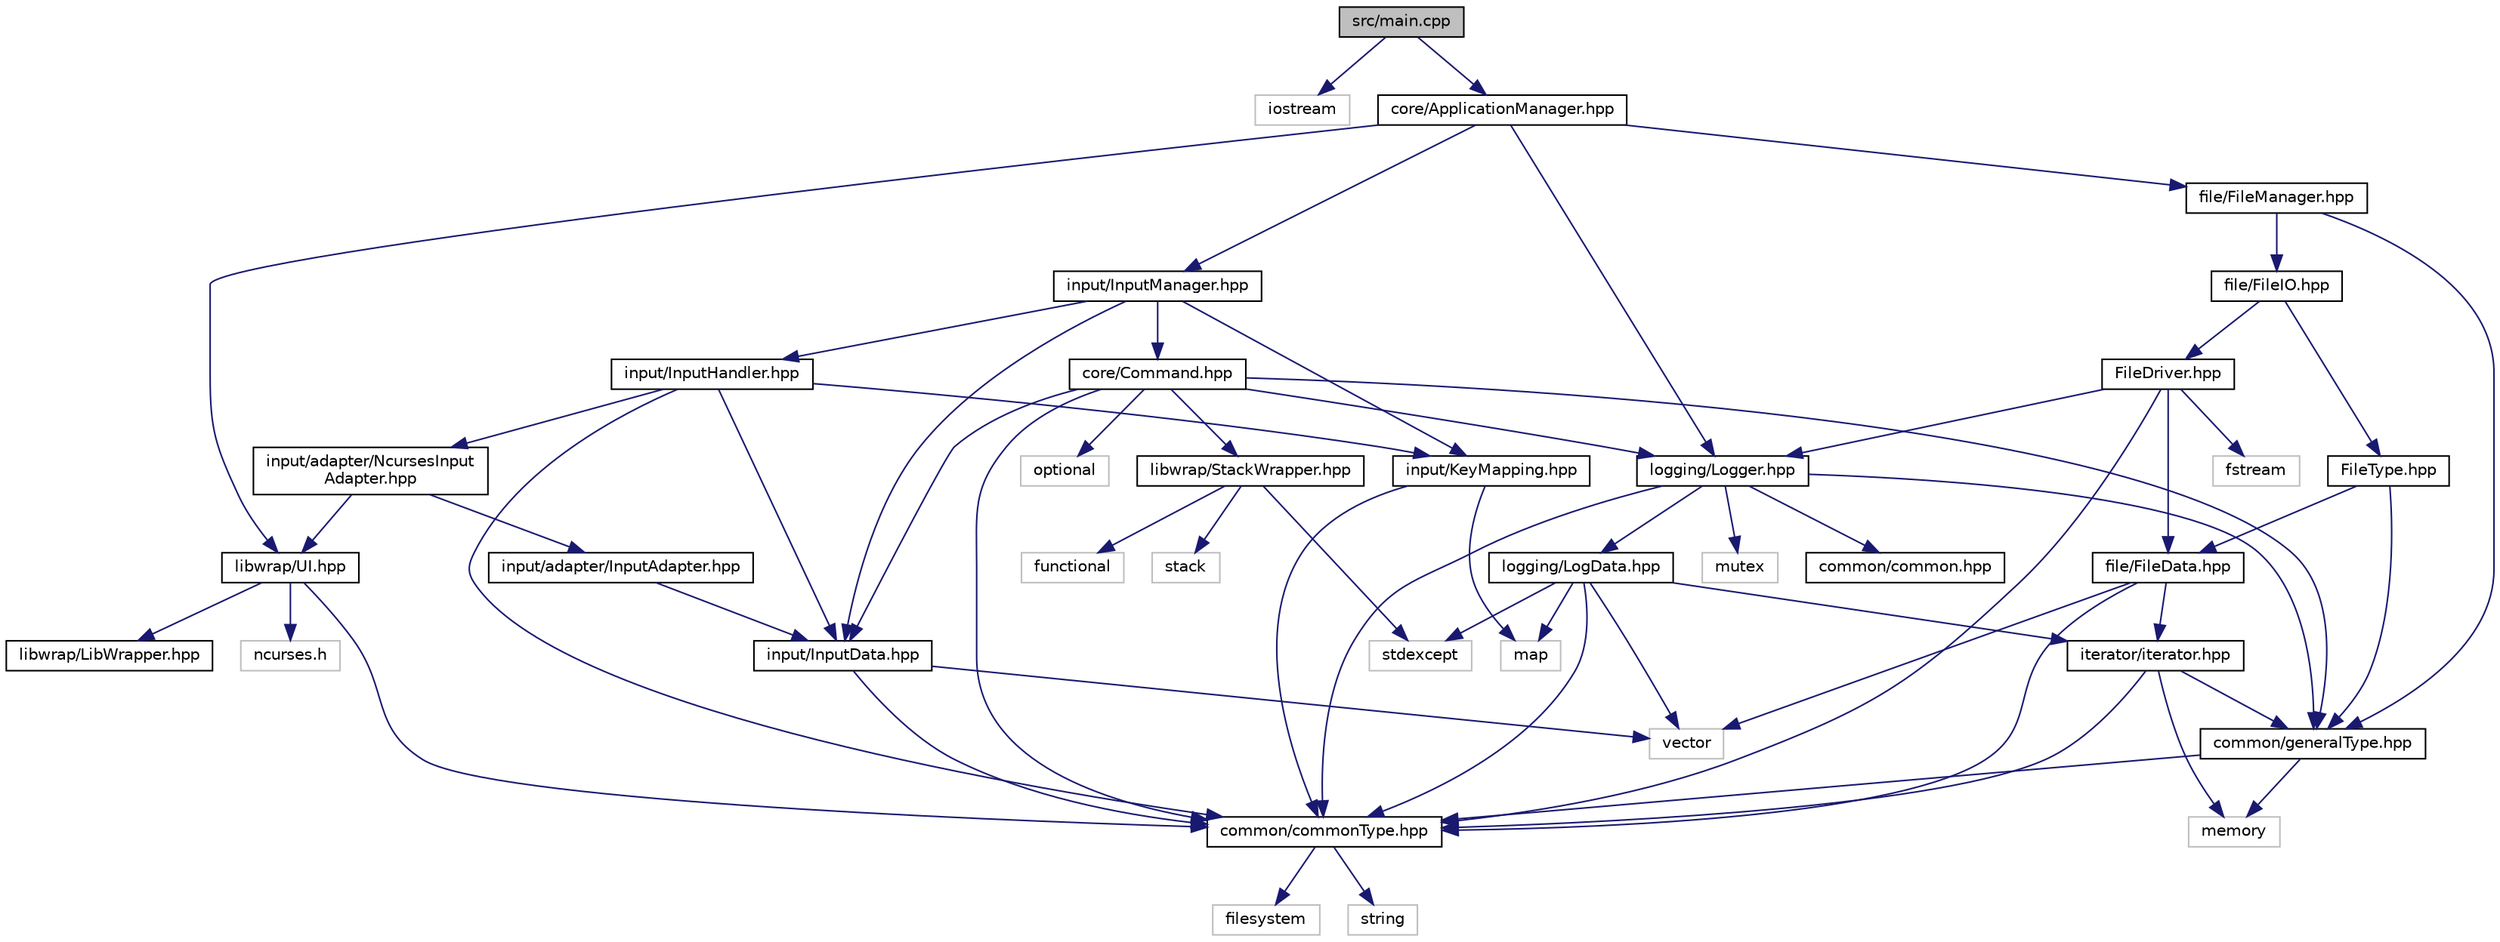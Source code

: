 digraph "src/main.cpp"
{
 // LATEX_PDF_SIZE
  edge [fontname="Helvetica",fontsize="10",labelfontname="Helvetica",labelfontsize="10"];
  node [fontname="Helvetica",fontsize="10",shape=record];
  Node1 [label="src/main.cpp",height=0.2,width=0.4,color="black", fillcolor="grey75", style="filled", fontcolor="black",tooltip=" "];
  Node1 -> Node2 [color="midnightblue",fontsize="10",style="solid"];
  Node2 [label="iostream",height=0.2,width=0.4,color="grey75", fillcolor="white", style="filled",tooltip=" "];
  Node1 -> Node3 [color="midnightblue",fontsize="10",style="solid"];
  Node3 [label="core/ApplicationManager.hpp",height=0.2,width=0.4,color="black", fillcolor="white", style="filled",URL="$ApplicationManager_8hpp.html",tooltip=" "];
  Node3 -> Node4 [color="midnightblue",fontsize="10",style="solid"];
  Node4 [label="libwrap/UI.hpp",height=0.2,width=0.4,color="black", fillcolor="white", style="filled",URL="$UI_8hpp.html",tooltip=" "];
  Node4 -> Node5 [color="midnightblue",fontsize="10",style="solid"];
  Node5 [label="ncurses.h",height=0.2,width=0.4,color="grey75", fillcolor="white", style="filled",tooltip=" "];
  Node4 -> Node6 [color="midnightblue",fontsize="10",style="solid"];
  Node6 [label="common/commonType.hpp",height=0.2,width=0.4,color="black", fillcolor="white", style="filled",URL="$commonType_8hpp.html",tooltip=" "];
  Node6 -> Node7 [color="midnightblue",fontsize="10",style="solid"];
  Node7 [label="filesystem",height=0.2,width=0.4,color="grey75", fillcolor="white", style="filled",tooltip=" "];
  Node6 -> Node8 [color="midnightblue",fontsize="10",style="solid"];
  Node8 [label="string",height=0.2,width=0.4,color="grey75", fillcolor="white", style="filled",tooltip=" "];
  Node4 -> Node9 [color="midnightblue",fontsize="10",style="solid"];
  Node9 [label="libwrap/LibWrapper.hpp",height=0.2,width=0.4,color="black", fillcolor="white", style="filled",URL="$LibWrapper_8hpp.html",tooltip=" "];
  Node3 -> Node10 [color="midnightblue",fontsize="10",style="solid"];
  Node10 [label="logging/Logger.hpp",height=0.2,width=0.4,color="black", fillcolor="white", style="filled",URL="$Logger_8hpp.html",tooltip=" "];
  Node10 -> Node11 [color="midnightblue",fontsize="10",style="solid"];
  Node11 [label="mutex",height=0.2,width=0.4,color="grey75", fillcolor="white", style="filled",tooltip=" "];
  Node10 -> Node12 [color="midnightblue",fontsize="10",style="solid"];
  Node12 [label="common/common.hpp",height=0.2,width=0.4,color="black", fillcolor="white", style="filled",URL="$common_8hpp.html",tooltip=" "];
  Node10 -> Node6 [color="midnightblue",fontsize="10",style="solid"];
  Node10 -> Node13 [color="midnightblue",fontsize="10",style="solid"];
  Node13 [label="logging/LogData.hpp",height=0.2,width=0.4,color="black", fillcolor="white", style="filled",URL="$LogData_8hpp.html",tooltip=" "];
  Node13 -> Node14 [color="midnightblue",fontsize="10",style="solid"];
  Node14 [label="map",height=0.2,width=0.4,color="grey75", fillcolor="white", style="filled",tooltip=" "];
  Node13 -> Node15 [color="midnightblue",fontsize="10",style="solid"];
  Node15 [label="stdexcept",height=0.2,width=0.4,color="grey75", fillcolor="white", style="filled",tooltip=" "];
  Node13 -> Node16 [color="midnightblue",fontsize="10",style="solid"];
  Node16 [label="vector",height=0.2,width=0.4,color="grey75", fillcolor="white", style="filled",tooltip=" "];
  Node13 -> Node6 [color="midnightblue",fontsize="10",style="solid"];
  Node13 -> Node17 [color="midnightblue",fontsize="10",style="solid"];
  Node17 [label="iterator/iterator.hpp",height=0.2,width=0.4,color="black", fillcolor="white", style="filled",URL="$iterator_8hpp.html",tooltip=" "];
  Node17 -> Node18 [color="midnightblue",fontsize="10",style="solid"];
  Node18 [label="memory",height=0.2,width=0.4,color="grey75", fillcolor="white", style="filled",tooltip=" "];
  Node17 -> Node6 [color="midnightblue",fontsize="10",style="solid"];
  Node17 -> Node19 [color="midnightblue",fontsize="10",style="solid"];
  Node19 [label="common/generalType.hpp",height=0.2,width=0.4,color="black", fillcolor="white", style="filled",URL="$generalType_8hpp.html",tooltip=" "];
  Node19 -> Node18 [color="midnightblue",fontsize="10",style="solid"];
  Node19 -> Node6 [color="midnightblue",fontsize="10",style="solid"];
  Node10 -> Node19 [color="midnightblue",fontsize="10",style="solid"];
  Node3 -> Node20 [color="midnightblue",fontsize="10",style="solid"];
  Node20 [label="input/InputManager.hpp",height=0.2,width=0.4,color="black", fillcolor="white", style="filled",URL="$InputManager_8hpp.html",tooltip=" "];
  Node20 -> Node21 [color="midnightblue",fontsize="10",style="solid"];
  Node21 [label="input/InputHandler.hpp",height=0.2,width=0.4,color="black", fillcolor="white", style="filled",URL="$InputHandler_8hpp.html",tooltip=" "];
  Node21 -> Node6 [color="midnightblue",fontsize="10",style="solid"];
  Node21 -> Node22 [color="midnightblue",fontsize="10",style="solid"];
  Node22 [label="input/InputData.hpp",height=0.2,width=0.4,color="black", fillcolor="white", style="filled",URL="$InputData_8hpp.html",tooltip=" "];
  Node22 -> Node16 [color="midnightblue",fontsize="10",style="solid"];
  Node22 -> Node6 [color="midnightblue",fontsize="10",style="solid"];
  Node21 -> Node23 [color="midnightblue",fontsize="10",style="solid"];
  Node23 [label="input/adapter/NcursesInput\lAdapter.hpp",height=0.2,width=0.4,color="black", fillcolor="white", style="filled",URL="$NcursesInputAdapter_8hpp.html",tooltip=" "];
  Node23 -> Node24 [color="midnightblue",fontsize="10",style="solid"];
  Node24 [label="input/adapter/InputAdapter.hpp",height=0.2,width=0.4,color="black", fillcolor="white", style="filled",URL="$InputAdapter_8hpp.html",tooltip=" "];
  Node24 -> Node22 [color="midnightblue",fontsize="10",style="solid"];
  Node23 -> Node4 [color="midnightblue",fontsize="10",style="solid"];
  Node21 -> Node25 [color="midnightblue",fontsize="10",style="solid"];
  Node25 [label="input/KeyMapping.hpp",height=0.2,width=0.4,color="black", fillcolor="white", style="filled",URL="$KeyMapping_8hpp.html",tooltip=" "];
  Node25 -> Node14 [color="midnightblue",fontsize="10",style="solid"];
  Node25 -> Node6 [color="midnightblue",fontsize="10",style="solid"];
  Node20 -> Node22 [color="midnightblue",fontsize="10",style="solid"];
  Node20 -> Node25 [color="midnightblue",fontsize="10",style="solid"];
  Node20 -> Node26 [color="midnightblue",fontsize="10",style="solid"];
  Node26 [label="core/Command.hpp",height=0.2,width=0.4,color="black", fillcolor="white", style="filled",URL="$Command_8hpp.html",tooltip=" "];
  Node26 -> Node27 [color="midnightblue",fontsize="10",style="solid"];
  Node27 [label="libwrap/StackWrapper.hpp",height=0.2,width=0.4,color="black", fillcolor="white", style="filled",URL="$StackWrapper_8hpp.html",tooltip=" "];
  Node27 -> Node28 [color="midnightblue",fontsize="10",style="solid"];
  Node28 [label="stack",height=0.2,width=0.4,color="grey75", fillcolor="white", style="filled",tooltip=" "];
  Node27 -> Node15 [color="midnightblue",fontsize="10",style="solid"];
  Node27 -> Node29 [color="midnightblue",fontsize="10",style="solid"];
  Node29 [label="functional",height=0.2,width=0.4,color="grey75", fillcolor="white", style="filled",tooltip=" "];
  Node26 -> Node6 [color="midnightblue",fontsize="10",style="solid"];
  Node26 -> Node22 [color="midnightblue",fontsize="10",style="solid"];
  Node26 -> Node19 [color="midnightblue",fontsize="10",style="solid"];
  Node26 -> Node10 [color="midnightblue",fontsize="10",style="solid"];
  Node26 -> Node30 [color="midnightblue",fontsize="10",style="solid"];
  Node30 [label="optional",height=0.2,width=0.4,color="grey75", fillcolor="white", style="filled",tooltip=" "];
  Node3 -> Node31 [color="midnightblue",fontsize="10",style="solid"];
  Node31 [label="file/FileManager.hpp",height=0.2,width=0.4,color="black", fillcolor="white", style="filled",URL="$FileManager_8hpp.html",tooltip=" "];
  Node31 -> Node32 [color="midnightblue",fontsize="10",style="solid"];
  Node32 [label="file/FileIO.hpp",height=0.2,width=0.4,color="black", fillcolor="white", style="filled",URL="$FileIO_8hpp.html",tooltip=" "];
  Node32 -> Node33 [color="midnightblue",fontsize="10",style="solid"];
  Node33 [label="FileDriver.hpp",height=0.2,width=0.4,color="black", fillcolor="white", style="filled",URL="$FileDriver_8hpp.html",tooltip=" "];
  Node33 -> Node10 [color="midnightblue",fontsize="10",style="solid"];
  Node33 -> Node6 [color="midnightblue",fontsize="10",style="solid"];
  Node33 -> Node34 [color="midnightblue",fontsize="10",style="solid"];
  Node34 [label="file/FileData.hpp",height=0.2,width=0.4,color="black", fillcolor="white", style="filled",URL="$FileData_8hpp.html",tooltip=" "];
  Node34 -> Node16 [color="midnightblue",fontsize="10",style="solid"];
  Node34 -> Node6 [color="midnightblue",fontsize="10",style="solid"];
  Node34 -> Node17 [color="midnightblue",fontsize="10",style="solid"];
  Node33 -> Node35 [color="midnightblue",fontsize="10",style="solid"];
  Node35 [label="fstream",height=0.2,width=0.4,color="grey75", fillcolor="white", style="filled",tooltip=" "];
  Node32 -> Node36 [color="midnightblue",fontsize="10",style="solid"];
  Node36 [label="FileType.hpp",height=0.2,width=0.4,color="black", fillcolor="white", style="filled",URL="$FileType_8hpp.html",tooltip=" "];
  Node36 -> Node34 [color="midnightblue",fontsize="10",style="solid"];
  Node36 -> Node19 [color="midnightblue",fontsize="10",style="solid"];
  Node31 -> Node19 [color="midnightblue",fontsize="10",style="solid"];
}
